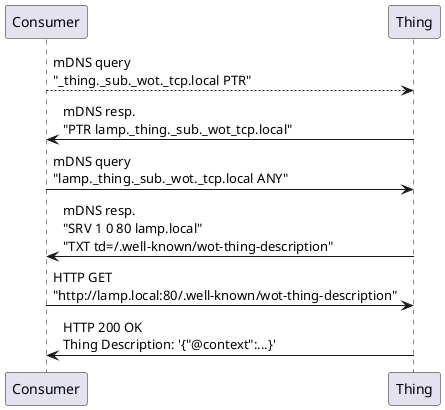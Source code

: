 @startuml
skinparam defaultFontName "Noto Sans"
participant "Consumer" as Consumer
participant "Thing" as Thing

Consumer --> Thing : mDNS query\n"_thing._sub._wot._tcp.local PTR"
Thing ->  Consumer : mDNS resp.\n"PTR lamp._thing._sub._wot_tcp.local"
Consumer -> Thing  : mDNS query\n"lamp._thing._sub._wot._tcp.local ANY"
Thing ->  Consumer : mDNS resp.\n"SRV 1 0 80 lamp.local"\n"TXT td=/.well-known/wot-thing-description"
Consumer -> Thing  : HTTP GET\n"http://lamp.local:80/.well-known/wot-thing-description"
Thing ->  Consumer : HTTP 200 OK\nThing Description: '{"@context":...}'

@enduml